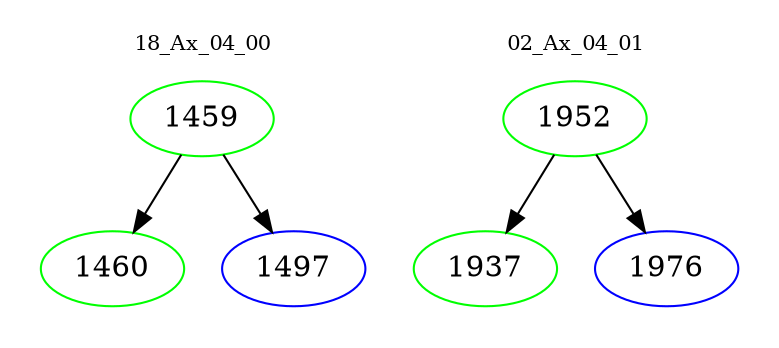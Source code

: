 digraph{
subgraph cluster_0 {
color = white
label = "18_Ax_04_00";
fontsize=10;
T0_1459 [label="1459", color="green"]
T0_1459 -> T0_1460 [color="black"]
T0_1460 [label="1460", color="green"]
T0_1459 -> T0_1497 [color="black"]
T0_1497 [label="1497", color="blue"]
}
subgraph cluster_1 {
color = white
label = "02_Ax_04_01";
fontsize=10;
T1_1952 [label="1952", color="green"]
T1_1952 -> T1_1937 [color="black"]
T1_1937 [label="1937", color="green"]
T1_1952 -> T1_1976 [color="black"]
T1_1976 [label="1976", color="blue"]
}
}
